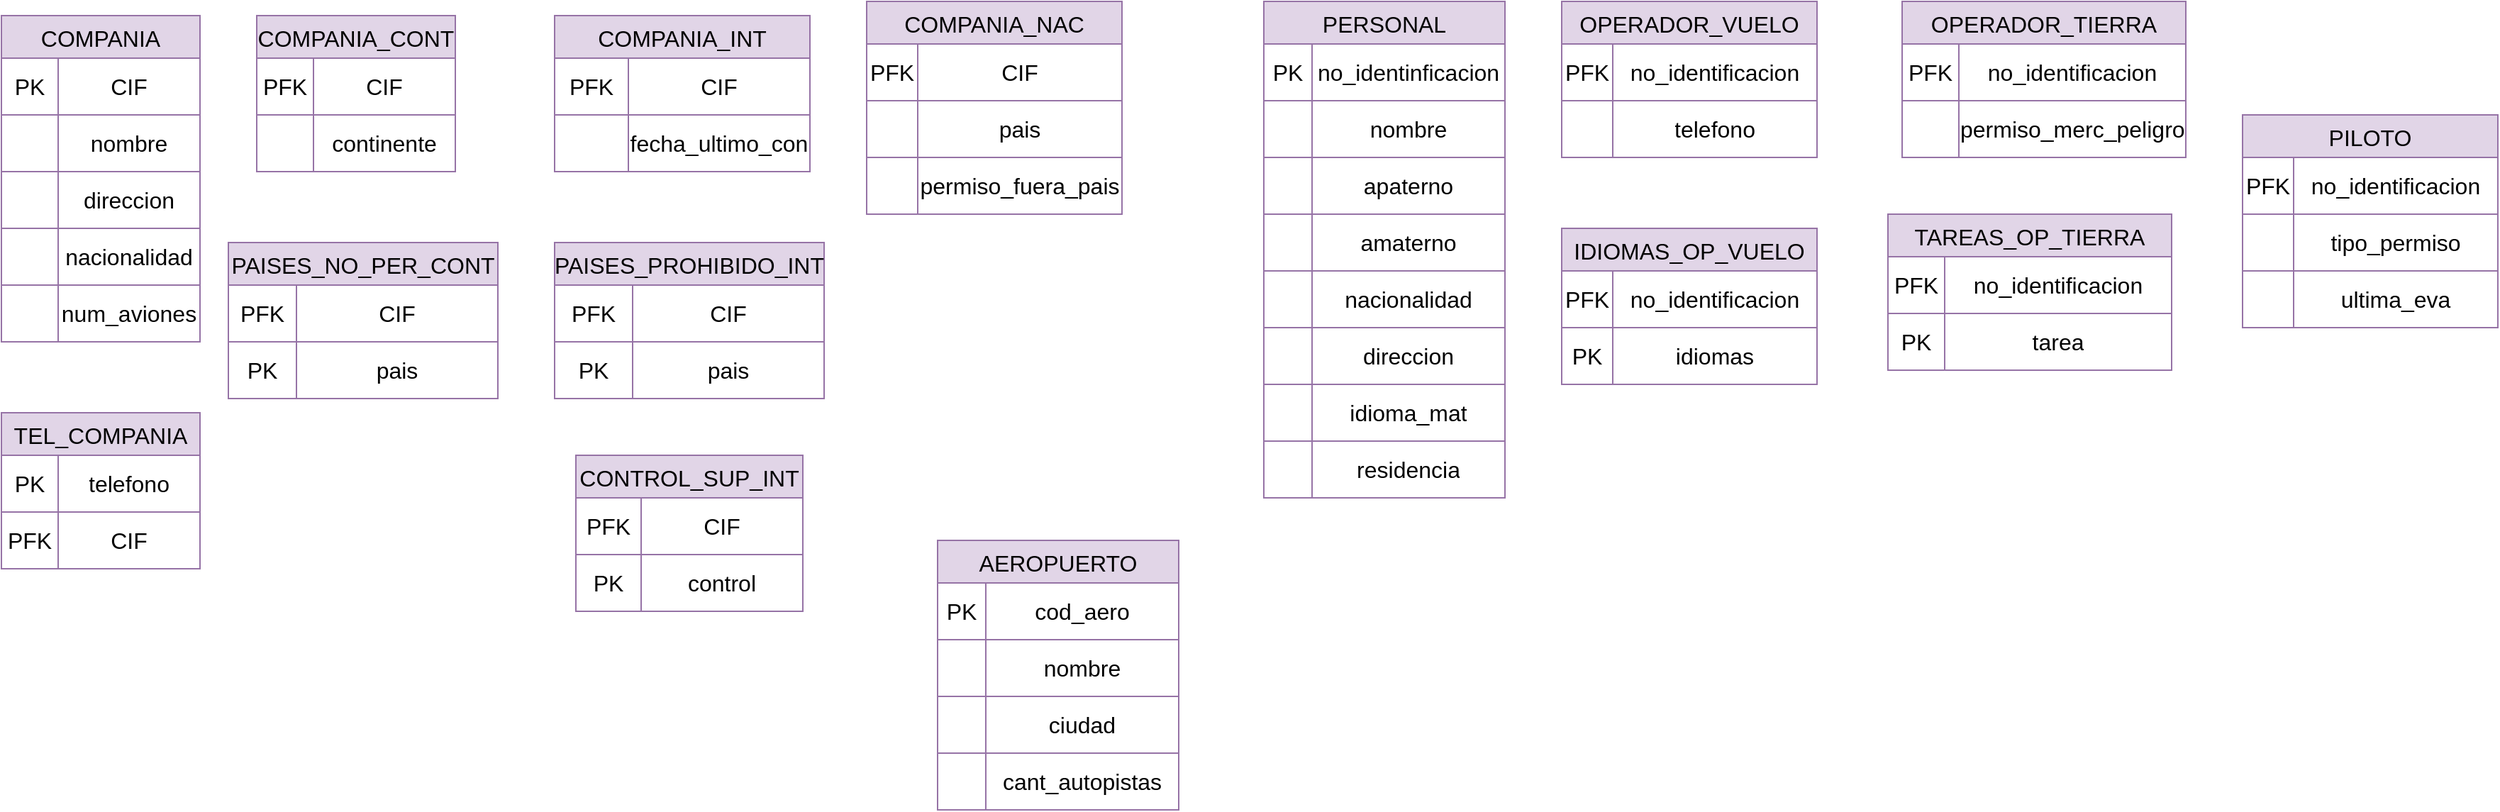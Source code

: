 <mxfile version="21.7.2" type="github">
  <diagram name="Página-1" id="a6ZiV04KGCb7zSJPk-AL">
    <mxGraphModel dx="553" dy="420" grid="1" gridSize="10" guides="1" tooltips="1" connect="1" arrows="1" fold="1" page="1" pageScale="1" pageWidth="1920" pageHeight="1200" math="0" shadow="0">
      <root>
        <mxCell id="0" />
        <mxCell id="1" parent="0" />
        <mxCell id="yMkqW9YGtFYtiNFPIrnJ-1" value="COMPANIA" style="shape=table;startSize=30;container=1;collapsible=0;childLayout=tableLayout;strokeColor=#9673a6;fontSize=16;fillColor=#e1d5e7;" vertex="1" parent="1">
          <mxGeometry x="40" y="140" width="140" height="230" as="geometry" />
        </mxCell>
        <mxCell id="yMkqW9YGtFYtiNFPIrnJ-2" value="" style="shape=tableRow;horizontal=0;startSize=0;swimlaneHead=0;swimlaneBody=0;strokeColor=inherit;top=0;left=0;bottom=0;right=0;collapsible=0;dropTarget=0;fillColor=none;points=[[0,0.5],[1,0.5]];portConstraint=eastwest;fontSize=16;" vertex="1" parent="yMkqW9YGtFYtiNFPIrnJ-1">
          <mxGeometry y="30" width="140" height="40" as="geometry" />
        </mxCell>
        <mxCell id="yMkqW9YGtFYtiNFPIrnJ-4" value="PK" style="shape=partialRectangle;html=1;whiteSpace=wrap;connectable=0;strokeColor=inherit;overflow=hidden;fillColor=none;top=0;left=0;bottom=0;right=0;pointerEvents=1;fontSize=16;" vertex="1" parent="yMkqW9YGtFYtiNFPIrnJ-2">
          <mxGeometry width="40" height="40" as="geometry">
            <mxRectangle width="40" height="40" as="alternateBounds" />
          </mxGeometry>
        </mxCell>
        <mxCell id="yMkqW9YGtFYtiNFPIrnJ-5" value="CIF" style="shape=partialRectangle;html=1;whiteSpace=wrap;connectable=0;strokeColor=inherit;overflow=hidden;fillColor=none;top=0;left=0;bottom=0;right=0;pointerEvents=1;fontSize=16;" vertex="1" parent="yMkqW9YGtFYtiNFPIrnJ-2">
          <mxGeometry x="40" width="100" height="40" as="geometry">
            <mxRectangle width="100" height="40" as="alternateBounds" />
          </mxGeometry>
        </mxCell>
        <mxCell id="yMkqW9YGtFYtiNFPIrnJ-6" value="" style="shape=tableRow;horizontal=0;startSize=0;swimlaneHead=0;swimlaneBody=0;strokeColor=inherit;top=0;left=0;bottom=0;right=0;collapsible=0;dropTarget=0;fillColor=none;points=[[0,0.5],[1,0.5]];portConstraint=eastwest;fontSize=16;" vertex="1" parent="yMkqW9YGtFYtiNFPIrnJ-1">
          <mxGeometry y="70" width="140" height="40" as="geometry" />
        </mxCell>
        <mxCell id="yMkqW9YGtFYtiNFPIrnJ-8" value="" style="shape=partialRectangle;html=1;whiteSpace=wrap;connectable=0;strokeColor=inherit;overflow=hidden;fillColor=none;top=0;left=0;bottom=0;right=0;pointerEvents=1;fontSize=16;" vertex="1" parent="yMkqW9YGtFYtiNFPIrnJ-6">
          <mxGeometry width="40" height="40" as="geometry">
            <mxRectangle width="40" height="40" as="alternateBounds" />
          </mxGeometry>
        </mxCell>
        <mxCell id="yMkqW9YGtFYtiNFPIrnJ-9" value="nombre" style="shape=partialRectangle;html=1;whiteSpace=wrap;connectable=0;strokeColor=inherit;overflow=hidden;fillColor=none;top=0;left=0;bottom=0;right=0;pointerEvents=1;fontSize=16;" vertex="1" parent="yMkqW9YGtFYtiNFPIrnJ-6">
          <mxGeometry x="40" width="100" height="40" as="geometry">
            <mxRectangle width="100" height="40" as="alternateBounds" />
          </mxGeometry>
        </mxCell>
        <mxCell id="yMkqW9YGtFYtiNFPIrnJ-10" value="" style="shape=tableRow;horizontal=0;startSize=0;swimlaneHead=0;swimlaneBody=0;strokeColor=inherit;top=0;left=0;bottom=0;right=0;collapsible=0;dropTarget=0;fillColor=none;points=[[0,0.5],[1,0.5]];portConstraint=eastwest;fontSize=16;" vertex="1" parent="yMkqW9YGtFYtiNFPIrnJ-1">
          <mxGeometry y="110" width="140" height="40" as="geometry" />
        </mxCell>
        <mxCell id="yMkqW9YGtFYtiNFPIrnJ-12" value="" style="shape=partialRectangle;html=1;whiteSpace=wrap;connectable=0;strokeColor=inherit;overflow=hidden;fillColor=none;top=0;left=0;bottom=0;right=0;pointerEvents=1;fontSize=16;" vertex="1" parent="yMkqW9YGtFYtiNFPIrnJ-10">
          <mxGeometry width="40" height="40" as="geometry">
            <mxRectangle width="40" height="40" as="alternateBounds" />
          </mxGeometry>
        </mxCell>
        <mxCell id="yMkqW9YGtFYtiNFPIrnJ-13" value="direccion" style="shape=partialRectangle;html=1;whiteSpace=wrap;connectable=0;strokeColor=inherit;overflow=hidden;fillColor=none;top=0;left=0;bottom=0;right=0;pointerEvents=1;fontSize=16;" vertex="1" parent="yMkqW9YGtFYtiNFPIrnJ-10">
          <mxGeometry x="40" width="100" height="40" as="geometry">
            <mxRectangle width="100" height="40" as="alternateBounds" />
          </mxGeometry>
        </mxCell>
        <mxCell id="yMkqW9YGtFYtiNFPIrnJ-14" style="shape=tableRow;horizontal=0;startSize=0;swimlaneHead=0;swimlaneBody=0;strokeColor=inherit;top=0;left=0;bottom=0;right=0;collapsible=0;dropTarget=0;fillColor=none;points=[[0,0.5],[1,0.5]];portConstraint=eastwest;fontSize=16;" vertex="1" parent="yMkqW9YGtFYtiNFPIrnJ-1">
          <mxGeometry y="150" width="140" height="40" as="geometry" />
        </mxCell>
        <mxCell id="yMkqW9YGtFYtiNFPIrnJ-15" style="shape=partialRectangle;html=1;whiteSpace=wrap;connectable=0;strokeColor=inherit;overflow=hidden;fillColor=none;top=0;left=0;bottom=0;right=0;pointerEvents=1;fontSize=16;" vertex="1" parent="yMkqW9YGtFYtiNFPIrnJ-14">
          <mxGeometry width="40" height="40" as="geometry">
            <mxRectangle width="40" height="40" as="alternateBounds" />
          </mxGeometry>
        </mxCell>
        <mxCell id="yMkqW9YGtFYtiNFPIrnJ-16" value="nacionalidad" style="shape=partialRectangle;html=1;whiteSpace=wrap;connectable=0;strokeColor=inherit;overflow=hidden;fillColor=none;top=0;left=0;bottom=0;right=0;pointerEvents=1;fontSize=16;" vertex="1" parent="yMkqW9YGtFYtiNFPIrnJ-14">
          <mxGeometry x="40" width="100" height="40" as="geometry">
            <mxRectangle width="100" height="40" as="alternateBounds" />
          </mxGeometry>
        </mxCell>
        <mxCell id="yMkqW9YGtFYtiNFPIrnJ-17" style="shape=tableRow;horizontal=0;startSize=0;swimlaneHead=0;swimlaneBody=0;strokeColor=inherit;top=0;left=0;bottom=0;right=0;collapsible=0;dropTarget=0;fillColor=none;points=[[0,0.5],[1,0.5]];portConstraint=eastwest;fontSize=16;" vertex="1" parent="yMkqW9YGtFYtiNFPIrnJ-1">
          <mxGeometry y="190" width="140" height="40" as="geometry" />
        </mxCell>
        <mxCell id="yMkqW9YGtFYtiNFPIrnJ-18" style="shape=partialRectangle;html=1;whiteSpace=wrap;connectable=0;strokeColor=inherit;overflow=hidden;fillColor=none;top=0;left=0;bottom=0;right=0;pointerEvents=1;fontSize=16;" vertex="1" parent="yMkqW9YGtFYtiNFPIrnJ-17">
          <mxGeometry width="40" height="40" as="geometry">
            <mxRectangle width="40" height="40" as="alternateBounds" />
          </mxGeometry>
        </mxCell>
        <mxCell id="yMkqW9YGtFYtiNFPIrnJ-19" value="num_aviones" style="shape=partialRectangle;html=1;whiteSpace=wrap;connectable=0;strokeColor=inherit;overflow=hidden;fillColor=none;top=0;left=0;bottom=0;right=0;pointerEvents=1;fontSize=16;" vertex="1" parent="yMkqW9YGtFYtiNFPIrnJ-17">
          <mxGeometry x="40" width="100" height="40" as="geometry">
            <mxRectangle width="100" height="40" as="alternateBounds" />
          </mxGeometry>
        </mxCell>
        <mxCell id="yMkqW9YGtFYtiNFPIrnJ-23" value="TEL_COMPANIA" style="shape=table;startSize=30;container=1;collapsible=0;childLayout=tableLayout;strokeColor=#9673a6;fontSize=16;fillColor=#e1d5e7;" vertex="1" parent="1">
          <mxGeometry x="40" y="420" width="140" height="110" as="geometry" />
        </mxCell>
        <mxCell id="yMkqW9YGtFYtiNFPIrnJ-24" value="" style="shape=tableRow;horizontal=0;startSize=0;swimlaneHead=0;swimlaneBody=0;strokeColor=inherit;top=0;left=0;bottom=0;right=0;collapsible=0;dropTarget=0;fillColor=none;points=[[0,0.5],[1,0.5]];portConstraint=eastwest;fontSize=16;" vertex="1" parent="yMkqW9YGtFYtiNFPIrnJ-23">
          <mxGeometry y="30" width="140" height="40" as="geometry" />
        </mxCell>
        <mxCell id="yMkqW9YGtFYtiNFPIrnJ-25" value="PK" style="shape=partialRectangle;html=1;whiteSpace=wrap;connectable=0;strokeColor=inherit;overflow=hidden;fillColor=none;top=0;left=0;bottom=0;right=0;pointerEvents=1;fontSize=16;" vertex="1" parent="yMkqW9YGtFYtiNFPIrnJ-24">
          <mxGeometry width="40" height="40" as="geometry">
            <mxRectangle width="40" height="40" as="alternateBounds" />
          </mxGeometry>
        </mxCell>
        <mxCell id="yMkqW9YGtFYtiNFPIrnJ-26" value="telefono" style="shape=partialRectangle;html=1;whiteSpace=wrap;connectable=0;strokeColor=inherit;overflow=hidden;fillColor=none;top=0;left=0;bottom=0;right=0;pointerEvents=1;fontSize=16;" vertex="1" parent="yMkqW9YGtFYtiNFPIrnJ-24">
          <mxGeometry x="40" width="100" height="40" as="geometry">
            <mxRectangle width="100" height="40" as="alternateBounds" />
          </mxGeometry>
        </mxCell>
        <mxCell id="yMkqW9YGtFYtiNFPIrnJ-27" value="" style="shape=tableRow;horizontal=0;startSize=0;swimlaneHead=0;swimlaneBody=0;strokeColor=inherit;top=0;left=0;bottom=0;right=0;collapsible=0;dropTarget=0;fillColor=none;points=[[0,0.5],[1,0.5]];portConstraint=eastwest;fontSize=16;" vertex="1" parent="yMkqW9YGtFYtiNFPIrnJ-23">
          <mxGeometry y="70" width="140" height="40" as="geometry" />
        </mxCell>
        <mxCell id="yMkqW9YGtFYtiNFPIrnJ-28" value="PFK" style="shape=partialRectangle;html=1;whiteSpace=wrap;connectable=0;strokeColor=inherit;overflow=hidden;fillColor=none;top=0;left=0;bottom=0;right=0;pointerEvents=1;fontSize=16;" vertex="1" parent="yMkqW9YGtFYtiNFPIrnJ-27">
          <mxGeometry width="40" height="40" as="geometry">
            <mxRectangle width="40" height="40" as="alternateBounds" />
          </mxGeometry>
        </mxCell>
        <mxCell id="yMkqW9YGtFYtiNFPIrnJ-29" value="CIF" style="shape=partialRectangle;html=1;whiteSpace=wrap;connectable=0;strokeColor=inherit;overflow=hidden;fillColor=none;top=0;left=0;bottom=0;right=0;pointerEvents=1;fontSize=16;" vertex="1" parent="yMkqW9YGtFYtiNFPIrnJ-27">
          <mxGeometry x="40" width="100" height="40" as="geometry">
            <mxRectangle width="100" height="40" as="alternateBounds" />
          </mxGeometry>
        </mxCell>
        <mxCell id="yMkqW9YGtFYtiNFPIrnJ-39" value="COMPANIA_CONT" style="shape=table;startSize=30;container=1;collapsible=0;childLayout=tableLayout;strokeColor=#9673a6;fontSize=16;fillColor=#e1d5e7;" vertex="1" parent="1">
          <mxGeometry x="220" y="140" width="140" height="110" as="geometry" />
        </mxCell>
        <mxCell id="yMkqW9YGtFYtiNFPIrnJ-40" value="" style="shape=tableRow;horizontal=0;startSize=0;swimlaneHead=0;swimlaneBody=0;strokeColor=inherit;top=0;left=0;bottom=0;right=0;collapsible=0;dropTarget=0;fillColor=none;points=[[0,0.5],[1,0.5]];portConstraint=eastwest;fontSize=16;" vertex="1" parent="yMkqW9YGtFYtiNFPIrnJ-39">
          <mxGeometry y="30" width="140" height="40" as="geometry" />
        </mxCell>
        <mxCell id="yMkqW9YGtFYtiNFPIrnJ-41" value="PFK" style="shape=partialRectangle;html=1;whiteSpace=wrap;connectable=0;strokeColor=inherit;overflow=hidden;fillColor=none;top=0;left=0;bottom=0;right=0;pointerEvents=1;fontSize=16;" vertex="1" parent="yMkqW9YGtFYtiNFPIrnJ-40">
          <mxGeometry width="40" height="40" as="geometry">
            <mxRectangle width="40" height="40" as="alternateBounds" />
          </mxGeometry>
        </mxCell>
        <mxCell id="yMkqW9YGtFYtiNFPIrnJ-42" value="CIF" style="shape=partialRectangle;html=1;whiteSpace=wrap;connectable=0;strokeColor=inherit;overflow=hidden;fillColor=none;top=0;left=0;bottom=0;right=0;pointerEvents=1;fontSize=16;" vertex="1" parent="yMkqW9YGtFYtiNFPIrnJ-40">
          <mxGeometry x="40" width="100" height="40" as="geometry">
            <mxRectangle width="100" height="40" as="alternateBounds" />
          </mxGeometry>
        </mxCell>
        <mxCell id="yMkqW9YGtFYtiNFPIrnJ-43" value="" style="shape=tableRow;horizontal=0;startSize=0;swimlaneHead=0;swimlaneBody=0;strokeColor=inherit;top=0;left=0;bottom=0;right=0;collapsible=0;dropTarget=0;fillColor=none;points=[[0,0.5],[1,0.5]];portConstraint=eastwest;fontSize=16;" vertex="1" parent="yMkqW9YGtFYtiNFPIrnJ-39">
          <mxGeometry y="70" width="140" height="40" as="geometry" />
        </mxCell>
        <mxCell id="yMkqW9YGtFYtiNFPIrnJ-44" value="" style="shape=partialRectangle;html=1;whiteSpace=wrap;connectable=0;strokeColor=inherit;overflow=hidden;fillColor=none;top=0;left=0;bottom=0;right=0;pointerEvents=1;fontSize=16;" vertex="1" parent="yMkqW9YGtFYtiNFPIrnJ-43">
          <mxGeometry width="40" height="40" as="geometry">
            <mxRectangle width="40" height="40" as="alternateBounds" />
          </mxGeometry>
        </mxCell>
        <mxCell id="yMkqW9YGtFYtiNFPIrnJ-45" value="continente" style="shape=partialRectangle;html=1;whiteSpace=wrap;connectable=0;strokeColor=inherit;overflow=hidden;fillColor=none;top=0;left=0;bottom=0;right=0;pointerEvents=1;fontSize=16;" vertex="1" parent="yMkqW9YGtFYtiNFPIrnJ-43">
          <mxGeometry x="40" width="100" height="40" as="geometry">
            <mxRectangle width="100" height="40" as="alternateBounds" />
          </mxGeometry>
        </mxCell>
        <mxCell id="yMkqW9YGtFYtiNFPIrnJ-46" value="PAISES_NO_PER_CONT" style="shape=table;startSize=30;container=1;collapsible=0;childLayout=tableLayout;strokeColor=#9673a6;fontSize=16;fillColor=#e1d5e7;" vertex="1" parent="1">
          <mxGeometry x="200" y="300" width="190" height="110" as="geometry" />
        </mxCell>
        <mxCell id="yMkqW9YGtFYtiNFPIrnJ-47" value="" style="shape=tableRow;horizontal=0;startSize=0;swimlaneHead=0;swimlaneBody=0;strokeColor=inherit;top=0;left=0;bottom=0;right=0;collapsible=0;dropTarget=0;fillColor=none;points=[[0,0.5],[1,0.5]];portConstraint=eastwest;fontSize=16;" vertex="1" parent="yMkqW9YGtFYtiNFPIrnJ-46">
          <mxGeometry y="30" width="190" height="40" as="geometry" />
        </mxCell>
        <mxCell id="yMkqW9YGtFYtiNFPIrnJ-48" value="PFK" style="shape=partialRectangle;html=1;whiteSpace=wrap;connectable=0;strokeColor=inherit;overflow=hidden;fillColor=none;top=0;left=0;bottom=0;right=0;pointerEvents=1;fontSize=16;" vertex="1" parent="yMkqW9YGtFYtiNFPIrnJ-47">
          <mxGeometry width="48" height="40" as="geometry">
            <mxRectangle width="48" height="40" as="alternateBounds" />
          </mxGeometry>
        </mxCell>
        <mxCell id="yMkqW9YGtFYtiNFPIrnJ-49" value="CIF" style="shape=partialRectangle;html=1;whiteSpace=wrap;connectable=0;strokeColor=inherit;overflow=hidden;fillColor=none;top=0;left=0;bottom=0;right=0;pointerEvents=1;fontSize=16;" vertex="1" parent="yMkqW9YGtFYtiNFPIrnJ-47">
          <mxGeometry x="48" width="142" height="40" as="geometry">
            <mxRectangle width="142" height="40" as="alternateBounds" />
          </mxGeometry>
        </mxCell>
        <mxCell id="yMkqW9YGtFYtiNFPIrnJ-50" value="" style="shape=tableRow;horizontal=0;startSize=0;swimlaneHead=0;swimlaneBody=0;strokeColor=inherit;top=0;left=0;bottom=0;right=0;collapsible=0;dropTarget=0;fillColor=none;points=[[0,0.5],[1,0.5]];portConstraint=eastwest;fontSize=16;" vertex="1" parent="yMkqW9YGtFYtiNFPIrnJ-46">
          <mxGeometry y="70" width="190" height="40" as="geometry" />
        </mxCell>
        <mxCell id="yMkqW9YGtFYtiNFPIrnJ-51" value="PK" style="shape=partialRectangle;html=1;whiteSpace=wrap;connectable=0;strokeColor=inherit;overflow=hidden;fillColor=none;top=0;left=0;bottom=0;right=0;pointerEvents=1;fontSize=16;" vertex="1" parent="yMkqW9YGtFYtiNFPIrnJ-50">
          <mxGeometry width="48" height="40" as="geometry">
            <mxRectangle width="48" height="40" as="alternateBounds" />
          </mxGeometry>
        </mxCell>
        <mxCell id="yMkqW9YGtFYtiNFPIrnJ-52" value="pais" style="shape=partialRectangle;html=1;whiteSpace=wrap;connectable=0;strokeColor=inherit;overflow=hidden;fillColor=none;top=0;left=0;bottom=0;right=0;pointerEvents=1;fontSize=16;" vertex="1" parent="yMkqW9YGtFYtiNFPIrnJ-50">
          <mxGeometry x="48" width="142" height="40" as="geometry">
            <mxRectangle width="142" height="40" as="alternateBounds" />
          </mxGeometry>
        </mxCell>
        <mxCell id="yMkqW9YGtFYtiNFPIrnJ-53" value="COMPANIA_INT" style="shape=table;startSize=30;container=1;collapsible=0;childLayout=tableLayout;strokeColor=#9673a6;fontSize=16;fillColor=#e1d5e7;" vertex="1" parent="1">
          <mxGeometry x="430" y="140" width="180" height="110" as="geometry" />
        </mxCell>
        <mxCell id="yMkqW9YGtFYtiNFPIrnJ-54" value="" style="shape=tableRow;horizontal=0;startSize=0;swimlaneHead=0;swimlaneBody=0;strokeColor=inherit;top=0;left=0;bottom=0;right=0;collapsible=0;dropTarget=0;fillColor=none;points=[[0,0.5],[1,0.5]];portConstraint=eastwest;fontSize=16;" vertex="1" parent="yMkqW9YGtFYtiNFPIrnJ-53">
          <mxGeometry y="30" width="180" height="40" as="geometry" />
        </mxCell>
        <mxCell id="yMkqW9YGtFYtiNFPIrnJ-55" value="PFK" style="shape=partialRectangle;html=1;whiteSpace=wrap;connectable=0;strokeColor=inherit;overflow=hidden;fillColor=none;top=0;left=0;bottom=0;right=0;pointerEvents=1;fontSize=16;" vertex="1" parent="yMkqW9YGtFYtiNFPIrnJ-54">
          <mxGeometry width="52" height="40" as="geometry">
            <mxRectangle width="52" height="40" as="alternateBounds" />
          </mxGeometry>
        </mxCell>
        <mxCell id="yMkqW9YGtFYtiNFPIrnJ-56" value="CIF" style="shape=partialRectangle;html=1;whiteSpace=wrap;connectable=0;strokeColor=inherit;overflow=hidden;fillColor=none;top=0;left=0;bottom=0;right=0;pointerEvents=1;fontSize=16;" vertex="1" parent="yMkqW9YGtFYtiNFPIrnJ-54">
          <mxGeometry x="52" width="128" height="40" as="geometry">
            <mxRectangle width="128" height="40" as="alternateBounds" />
          </mxGeometry>
        </mxCell>
        <mxCell id="yMkqW9YGtFYtiNFPIrnJ-57" value="" style="shape=tableRow;horizontal=0;startSize=0;swimlaneHead=0;swimlaneBody=0;strokeColor=inherit;top=0;left=0;bottom=0;right=0;collapsible=0;dropTarget=0;fillColor=none;points=[[0,0.5],[1,0.5]];portConstraint=eastwest;fontSize=16;" vertex="1" parent="yMkqW9YGtFYtiNFPIrnJ-53">
          <mxGeometry y="70" width="180" height="40" as="geometry" />
        </mxCell>
        <mxCell id="yMkqW9YGtFYtiNFPIrnJ-58" value="" style="shape=partialRectangle;html=1;whiteSpace=wrap;connectable=0;strokeColor=inherit;overflow=hidden;fillColor=none;top=0;left=0;bottom=0;right=0;pointerEvents=1;fontSize=16;" vertex="1" parent="yMkqW9YGtFYtiNFPIrnJ-57">
          <mxGeometry width="52" height="40" as="geometry">
            <mxRectangle width="52" height="40" as="alternateBounds" />
          </mxGeometry>
        </mxCell>
        <mxCell id="yMkqW9YGtFYtiNFPIrnJ-59" value="fecha_ultimo_con" style="shape=partialRectangle;html=1;whiteSpace=wrap;connectable=0;strokeColor=inherit;overflow=hidden;fillColor=none;top=0;left=0;bottom=0;right=0;pointerEvents=1;fontSize=16;" vertex="1" parent="yMkqW9YGtFYtiNFPIrnJ-57">
          <mxGeometry x="52" width="128" height="40" as="geometry">
            <mxRectangle width="128" height="40" as="alternateBounds" />
          </mxGeometry>
        </mxCell>
        <mxCell id="yMkqW9YGtFYtiNFPIrnJ-60" value="PAISES_PROHIBIDO_INT" style="shape=table;startSize=30;container=1;collapsible=0;childLayout=tableLayout;strokeColor=#9673a6;fontSize=16;fillColor=#e1d5e7;" vertex="1" parent="1">
          <mxGeometry x="430" y="300" width="190" height="110" as="geometry" />
        </mxCell>
        <mxCell id="yMkqW9YGtFYtiNFPIrnJ-61" value="" style="shape=tableRow;horizontal=0;startSize=0;swimlaneHead=0;swimlaneBody=0;strokeColor=inherit;top=0;left=0;bottom=0;right=0;collapsible=0;dropTarget=0;fillColor=none;points=[[0,0.5],[1,0.5]];portConstraint=eastwest;fontSize=16;" vertex="1" parent="yMkqW9YGtFYtiNFPIrnJ-60">
          <mxGeometry y="30" width="190" height="40" as="geometry" />
        </mxCell>
        <mxCell id="yMkqW9YGtFYtiNFPIrnJ-62" value="PFK" style="shape=partialRectangle;html=1;whiteSpace=wrap;connectable=0;strokeColor=inherit;overflow=hidden;fillColor=none;top=0;left=0;bottom=0;right=0;pointerEvents=1;fontSize=16;" vertex="1" parent="yMkqW9YGtFYtiNFPIrnJ-61">
          <mxGeometry width="55" height="40" as="geometry">
            <mxRectangle width="55" height="40" as="alternateBounds" />
          </mxGeometry>
        </mxCell>
        <mxCell id="yMkqW9YGtFYtiNFPIrnJ-63" value="CIF" style="shape=partialRectangle;html=1;whiteSpace=wrap;connectable=0;strokeColor=inherit;overflow=hidden;fillColor=none;top=0;left=0;bottom=0;right=0;pointerEvents=1;fontSize=16;" vertex="1" parent="yMkqW9YGtFYtiNFPIrnJ-61">
          <mxGeometry x="55" width="135" height="40" as="geometry">
            <mxRectangle width="135" height="40" as="alternateBounds" />
          </mxGeometry>
        </mxCell>
        <mxCell id="yMkqW9YGtFYtiNFPIrnJ-64" value="" style="shape=tableRow;horizontal=0;startSize=0;swimlaneHead=0;swimlaneBody=0;strokeColor=inherit;top=0;left=0;bottom=0;right=0;collapsible=0;dropTarget=0;fillColor=none;points=[[0,0.5],[1,0.5]];portConstraint=eastwest;fontSize=16;" vertex="1" parent="yMkqW9YGtFYtiNFPIrnJ-60">
          <mxGeometry y="70" width="190" height="40" as="geometry" />
        </mxCell>
        <mxCell id="yMkqW9YGtFYtiNFPIrnJ-65" value="PK" style="shape=partialRectangle;html=1;whiteSpace=wrap;connectable=0;strokeColor=inherit;overflow=hidden;fillColor=none;top=0;left=0;bottom=0;right=0;pointerEvents=1;fontSize=16;" vertex="1" parent="yMkqW9YGtFYtiNFPIrnJ-64">
          <mxGeometry width="55" height="40" as="geometry">
            <mxRectangle width="55" height="40" as="alternateBounds" />
          </mxGeometry>
        </mxCell>
        <mxCell id="yMkqW9YGtFYtiNFPIrnJ-66" value="pais" style="shape=partialRectangle;html=1;whiteSpace=wrap;connectable=0;strokeColor=inherit;overflow=hidden;fillColor=none;top=0;left=0;bottom=0;right=0;pointerEvents=1;fontSize=16;" vertex="1" parent="yMkqW9YGtFYtiNFPIrnJ-64">
          <mxGeometry x="55" width="135" height="40" as="geometry">
            <mxRectangle width="135" height="40" as="alternateBounds" />
          </mxGeometry>
        </mxCell>
        <mxCell id="yMkqW9YGtFYtiNFPIrnJ-67" value="CONTROL_SUP_INT" style="shape=table;startSize=30;container=1;collapsible=0;childLayout=tableLayout;strokeColor=#9673a6;fontSize=16;fillColor=#e1d5e7;" vertex="1" parent="1">
          <mxGeometry x="445" y="450" width="160" height="110" as="geometry" />
        </mxCell>
        <mxCell id="yMkqW9YGtFYtiNFPIrnJ-68" value="" style="shape=tableRow;horizontal=0;startSize=0;swimlaneHead=0;swimlaneBody=0;strokeColor=inherit;top=0;left=0;bottom=0;right=0;collapsible=0;dropTarget=0;fillColor=none;points=[[0,0.5],[1,0.5]];portConstraint=eastwest;fontSize=16;" vertex="1" parent="yMkqW9YGtFYtiNFPIrnJ-67">
          <mxGeometry y="30" width="160" height="40" as="geometry" />
        </mxCell>
        <mxCell id="yMkqW9YGtFYtiNFPIrnJ-69" value="PFK" style="shape=partialRectangle;html=1;whiteSpace=wrap;connectable=0;strokeColor=inherit;overflow=hidden;fillColor=none;top=0;left=0;bottom=0;right=0;pointerEvents=1;fontSize=16;" vertex="1" parent="yMkqW9YGtFYtiNFPIrnJ-68">
          <mxGeometry width="46" height="40" as="geometry">
            <mxRectangle width="46" height="40" as="alternateBounds" />
          </mxGeometry>
        </mxCell>
        <mxCell id="yMkqW9YGtFYtiNFPIrnJ-70" value="CIF" style="shape=partialRectangle;html=1;whiteSpace=wrap;connectable=0;strokeColor=inherit;overflow=hidden;fillColor=none;top=0;left=0;bottom=0;right=0;pointerEvents=1;fontSize=16;" vertex="1" parent="yMkqW9YGtFYtiNFPIrnJ-68">
          <mxGeometry x="46" width="114" height="40" as="geometry">
            <mxRectangle width="114" height="40" as="alternateBounds" />
          </mxGeometry>
        </mxCell>
        <mxCell id="yMkqW9YGtFYtiNFPIrnJ-71" value="" style="shape=tableRow;horizontal=0;startSize=0;swimlaneHead=0;swimlaneBody=0;strokeColor=inherit;top=0;left=0;bottom=0;right=0;collapsible=0;dropTarget=0;fillColor=none;points=[[0,0.5],[1,0.5]];portConstraint=eastwest;fontSize=16;" vertex="1" parent="yMkqW9YGtFYtiNFPIrnJ-67">
          <mxGeometry y="70" width="160" height="40" as="geometry" />
        </mxCell>
        <mxCell id="yMkqW9YGtFYtiNFPIrnJ-72" value="PK" style="shape=partialRectangle;html=1;whiteSpace=wrap;connectable=0;strokeColor=inherit;overflow=hidden;fillColor=none;top=0;left=0;bottom=0;right=0;pointerEvents=1;fontSize=16;" vertex="1" parent="yMkqW9YGtFYtiNFPIrnJ-71">
          <mxGeometry width="46" height="40" as="geometry">
            <mxRectangle width="46" height="40" as="alternateBounds" />
          </mxGeometry>
        </mxCell>
        <mxCell id="yMkqW9YGtFYtiNFPIrnJ-73" value="control" style="shape=partialRectangle;html=1;whiteSpace=wrap;connectable=0;strokeColor=inherit;overflow=hidden;fillColor=none;top=0;left=0;bottom=0;right=0;pointerEvents=1;fontSize=16;" vertex="1" parent="yMkqW9YGtFYtiNFPIrnJ-71">
          <mxGeometry x="46" width="114" height="40" as="geometry">
            <mxRectangle width="114" height="40" as="alternateBounds" />
          </mxGeometry>
        </mxCell>
        <mxCell id="yMkqW9YGtFYtiNFPIrnJ-74" value="COMPANIA_NAC" style="shape=table;startSize=30;container=1;collapsible=0;childLayout=tableLayout;strokeColor=#9673a6;fontSize=16;fillColor=#e1d5e7;" vertex="1" parent="1">
          <mxGeometry x="650" y="130" width="180" height="150" as="geometry" />
        </mxCell>
        <mxCell id="yMkqW9YGtFYtiNFPIrnJ-75" value="" style="shape=tableRow;horizontal=0;startSize=0;swimlaneHead=0;swimlaneBody=0;strokeColor=inherit;top=0;left=0;bottom=0;right=0;collapsible=0;dropTarget=0;fillColor=none;points=[[0,0.5],[1,0.5]];portConstraint=eastwest;fontSize=16;" vertex="1" parent="yMkqW9YGtFYtiNFPIrnJ-74">
          <mxGeometry y="30" width="180" height="40" as="geometry" />
        </mxCell>
        <mxCell id="yMkqW9YGtFYtiNFPIrnJ-76" value="PFK" style="shape=partialRectangle;html=1;whiteSpace=wrap;connectable=0;strokeColor=inherit;overflow=hidden;fillColor=none;top=0;left=0;bottom=0;right=0;pointerEvents=1;fontSize=16;" vertex="1" parent="yMkqW9YGtFYtiNFPIrnJ-75">
          <mxGeometry width="36" height="40" as="geometry">
            <mxRectangle width="36" height="40" as="alternateBounds" />
          </mxGeometry>
        </mxCell>
        <mxCell id="yMkqW9YGtFYtiNFPIrnJ-77" value="CIF" style="shape=partialRectangle;html=1;whiteSpace=wrap;connectable=0;strokeColor=inherit;overflow=hidden;fillColor=none;top=0;left=0;bottom=0;right=0;pointerEvents=1;fontSize=16;" vertex="1" parent="yMkqW9YGtFYtiNFPIrnJ-75">
          <mxGeometry x="36" width="144" height="40" as="geometry">
            <mxRectangle width="144" height="40" as="alternateBounds" />
          </mxGeometry>
        </mxCell>
        <mxCell id="yMkqW9YGtFYtiNFPIrnJ-78" value="" style="shape=tableRow;horizontal=0;startSize=0;swimlaneHead=0;swimlaneBody=0;strokeColor=inherit;top=0;left=0;bottom=0;right=0;collapsible=0;dropTarget=0;fillColor=none;points=[[0,0.5],[1,0.5]];portConstraint=eastwest;fontSize=16;" vertex="1" parent="yMkqW9YGtFYtiNFPIrnJ-74">
          <mxGeometry y="70" width="180" height="40" as="geometry" />
        </mxCell>
        <mxCell id="yMkqW9YGtFYtiNFPIrnJ-79" value="" style="shape=partialRectangle;html=1;whiteSpace=wrap;connectable=0;strokeColor=inherit;overflow=hidden;fillColor=none;top=0;left=0;bottom=0;right=0;pointerEvents=1;fontSize=16;" vertex="1" parent="yMkqW9YGtFYtiNFPIrnJ-78">
          <mxGeometry width="36" height="40" as="geometry">
            <mxRectangle width="36" height="40" as="alternateBounds" />
          </mxGeometry>
        </mxCell>
        <mxCell id="yMkqW9YGtFYtiNFPIrnJ-80" value="pais" style="shape=partialRectangle;html=1;whiteSpace=wrap;connectable=0;strokeColor=inherit;overflow=hidden;fillColor=none;top=0;left=0;bottom=0;right=0;pointerEvents=1;fontSize=16;" vertex="1" parent="yMkqW9YGtFYtiNFPIrnJ-78">
          <mxGeometry x="36" width="144" height="40" as="geometry">
            <mxRectangle width="144" height="40" as="alternateBounds" />
          </mxGeometry>
        </mxCell>
        <mxCell id="yMkqW9YGtFYtiNFPIrnJ-81" style="shape=tableRow;horizontal=0;startSize=0;swimlaneHead=0;swimlaneBody=0;strokeColor=inherit;top=0;left=0;bottom=0;right=0;collapsible=0;dropTarget=0;fillColor=none;points=[[0,0.5],[1,0.5]];portConstraint=eastwest;fontSize=16;" vertex="1" parent="yMkqW9YGtFYtiNFPIrnJ-74">
          <mxGeometry y="110" width="180" height="40" as="geometry" />
        </mxCell>
        <mxCell id="yMkqW9YGtFYtiNFPIrnJ-82" style="shape=partialRectangle;html=1;whiteSpace=wrap;connectable=0;strokeColor=inherit;overflow=hidden;fillColor=none;top=0;left=0;bottom=0;right=0;pointerEvents=1;fontSize=16;" vertex="1" parent="yMkqW9YGtFYtiNFPIrnJ-81">
          <mxGeometry width="36" height="40" as="geometry">
            <mxRectangle width="36" height="40" as="alternateBounds" />
          </mxGeometry>
        </mxCell>
        <mxCell id="yMkqW9YGtFYtiNFPIrnJ-83" value="permiso_fuera_pais" style="shape=partialRectangle;html=1;whiteSpace=wrap;connectable=0;strokeColor=inherit;overflow=hidden;fillColor=none;top=0;left=0;bottom=0;right=0;pointerEvents=1;fontSize=16;" vertex="1" parent="yMkqW9YGtFYtiNFPIrnJ-81">
          <mxGeometry x="36" width="144" height="40" as="geometry">
            <mxRectangle width="144" height="40" as="alternateBounds" />
          </mxGeometry>
        </mxCell>
        <mxCell id="yMkqW9YGtFYtiNFPIrnJ-84" value="PERSONAL" style="shape=table;startSize=30;container=1;collapsible=0;childLayout=tableLayout;strokeColor=#9673a6;fontSize=16;fillColor=#e1d5e7;" vertex="1" parent="1">
          <mxGeometry x="930" y="130" width="170" height="350" as="geometry" />
        </mxCell>
        <mxCell id="yMkqW9YGtFYtiNFPIrnJ-85" value="" style="shape=tableRow;horizontal=0;startSize=0;swimlaneHead=0;swimlaneBody=0;strokeColor=inherit;top=0;left=0;bottom=0;right=0;collapsible=0;dropTarget=0;fillColor=none;points=[[0,0.5],[1,0.5]];portConstraint=eastwest;fontSize=16;" vertex="1" parent="yMkqW9YGtFYtiNFPIrnJ-84">
          <mxGeometry y="30" width="170" height="40" as="geometry" />
        </mxCell>
        <mxCell id="yMkqW9YGtFYtiNFPIrnJ-86" value="PK" style="shape=partialRectangle;html=1;whiteSpace=wrap;connectable=0;strokeColor=inherit;overflow=hidden;fillColor=none;top=0;left=0;bottom=0;right=0;pointerEvents=1;fontSize=16;" vertex="1" parent="yMkqW9YGtFYtiNFPIrnJ-85">
          <mxGeometry width="34" height="40" as="geometry">
            <mxRectangle width="34" height="40" as="alternateBounds" />
          </mxGeometry>
        </mxCell>
        <mxCell id="yMkqW9YGtFYtiNFPIrnJ-87" value="no_identinficacion" style="shape=partialRectangle;html=1;whiteSpace=wrap;connectable=0;strokeColor=inherit;overflow=hidden;fillColor=none;top=0;left=0;bottom=0;right=0;pointerEvents=1;fontSize=16;" vertex="1" parent="yMkqW9YGtFYtiNFPIrnJ-85">
          <mxGeometry x="34" width="136" height="40" as="geometry">
            <mxRectangle width="136" height="40" as="alternateBounds" />
          </mxGeometry>
        </mxCell>
        <mxCell id="yMkqW9YGtFYtiNFPIrnJ-88" value="" style="shape=tableRow;horizontal=0;startSize=0;swimlaneHead=0;swimlaneBody=0;strokeColor=inherit;top=0;left=0;bottom=0;right=0;collapsible=0;dropTarget=0;fillColor=none;points=[[0,0.5],[1,0.5]];portConstraint=eastwest;fontSize=16;" vertex="1" parent="yMkqW9YGtFYtiNFPIrnJ-84">
          <mxGeometry y="70" width="170" height="40" as="geometry" />
        </mxCell>
        <mxCell id="yMkqW9YGtFYtiNFPIrnJ-89" value="" style="shape=partialRectangle;html=1;whiteSpace=wrap;connectable=0;strokeColor=inherit;overflow=hidden;fillColor=none;top=0;left=0;bottom=0;right=0;pointerEvents=1;fontSize=16;" vertex="1" parent="yMkqW9YGtFYtiNFPIrnJ-88">
          <mxGeometry width="34" height="40" as="geometry">
            <mxRectangle width="34" height="40" as="alternateBounds" />
          </mxGeometry>
        </mxCell>
        <mxCell id="yMkqW9YGtFYtiNFPIrnJ-90" value="nombre" style="shape=partialRectangle;html=1;whiteSpace=wrap;connectable=0;strokeColor=inherit;overflow=hidden;fillColor=none;top=0;left=0;bottom=0;right=0;pointerEvents=1;fontSize=16;" vertex="1" parent="yMkqW9YGtFYtiNFPIrnJ-88">
          <mxGeometry x="34" width="136" height="40" as="geometry">
            <mxRectangle width="136" height="40" as="alternateBounds" />
          </mxGeometry>
        </mxCell>
        <mxCell id="yMkqW9YGtFYtiNFPIrnJ-91" value="" style="shape=tableRow;horizontal=0;startSize=0;swimlaneHead=0;swimlaneBody=0;strokeColor=inherit;top=0;left=0;bottom=0;right=0;collapsible=0;dropTarget=0;fillColor=none;points=[[0,0.5],[1,0.5]];portConstraint=eastwest;fontSize=16;" vertex="1" parent="yMkqW9YGtFYtiNFPIrnJ-84">
          <mxGeometry y="110" width="170" height="40" as="geometry" />
        </mxCell>
        <mxCell id="yMkqW9YGtFYtiNFPIrnJ-92" value="" style="shape=partialRectangle;html=1;whiteSpace=wrap;connectable=0;strokeColor=inherit;overflow=hidden;fillColor=none;top=0;left=0;bottom=0;right=0;pointerEvents=1;fontSize=16;" vertex="1" parent="yMkqW9YGtFYtiNFPIrnJ-91">
          <mxGeometry width="34" height="40" as="geometry">
            <mxRectangle width="34" height="40" as="alternateBounds" />
          </mxGeometry>
        </mxCell>
        <mxCell id="yMkqW9YGtFYtiNFPIrnJ-93" value="apaterno" style="shape=partialRectangle;html=1;whiteSpace=wrap;connectable=0;strokeColor=inherit;overflow=hidden;fillColor=none;top=0;left=0;bottom=0;right=0;pointerEvents=1;fontSize=16;" vertex="1" parent="yMkqW9YGtFYtiNFPIrnJ-91">
          <mxGeometry x="34" width="136" height="40" as="geometry">
            <mxRectangle width="136" height="40" as="alternateBounds" />
          </mxGeometry>
        </mxCell>
        <mxCell id="yMkqW9YGtFYtiNFPIrnJ-94" style="shape=tableRow;horizontal=0;startSize=0;swimlaneHead=0;swimlaneBody=0;strokeColor=inherit;top=0;left=0;bottom=0;right=0;collapsible=0;dropTarget=0;fillColor=none;points=[[0,0.5],[1,0.5]];portConstraint=eastwest;fontSize=16;" vertex="1" parent="yMkqW9YGtFYtiNFPIrnJ-84">
          <mxGeometry y="150" width="170" height="40" as="geometry" />
        </mxCell>
        <mxCell id="yMkqW9YGtFYtiNFPIrnJ-95" style="shape=partialRectangle;html=1;whiteSpace=wrap;connectable=0;strokeColor=inherit;overflow=hidden;fillColor=none;top=0;left=0;bottom=0;right=0;pointerEvents=1;fontSize=16;" vertex="1" parent="yMkqW9YGtFYtiNFPIrnJ-94">
          <mxGeometry width="34" height="40" as="geometry">
            <mxRectangle width="34" height="40" as="alternateBounds" />
          </mxGeometry>
        </mxCell>
        <mxCell id="yMkqW9YGtFYtiNFPIrnJ-96" value="amaterno" style="shape=partialRectangle;html=1;whiteSpace=wrap;connectable=0;strokeColor=inherit;overflow=hidden;fillColor=none;top=0;left=0;bottom=0;right=0;pointerEvents=1;fontSize=16;" vertex="1" parent="yMkqW9YGtFYtiNFPIrnJ-94">
          <mxGeometry x="34" width="136" height="40" as="geometry">
            <mxRectangle width="136" height="40" as="alternateBounds" />
          </mxGeometry>
        </mxCell>
        <mxCell id="yMkqW9YGtFYtiNFPIrnJ-97" style="shape=tableRow;horizontal=0;startSize=0;swimlaneHead=0;swimlaneBody=0;strokeColor=inherit;top=0;left=0;bottom=0;right=0;collapsible=0;dropTarget=0;fillColor=none;points=[[0,0.5],[1,0.5]];portConstraint=eastwest;fontSize=16;" vertex="1" parent="yMkqW9YGtFYtiNFPIrnJ-84">
          <mxGeometry y="190" width="170" height="40" as="geometry" />
        </mxCell>
        <mxCell id="yMkqW9YGtFYtiNFPIrnJ-98" style="shape=partialRectangle;html=1;whiteSpace=wrap;connectable=0;strokeColor=inherit;overflow=hidden;fillColor=none;top=0;left=0;bottom=0;right=0;pointerEvents=1;fontSize=16;" vertex="1" parent="yMkqW9YGtFYtiNFPIrnJ-97">
          <mxGeometry width="34" height="40" as="geometry">
            <mxRectangle width="34" height="40" as="alternateBounds" />
          </mxGeometry>
        </mxCell>
        <mxCell id="yMkqW9YGtFYtiNFPIrnJ-99" value="nacionalidad" style="shape=partialRectangle;html=1;whiteSpace=wrap;connectable=0;strokeColor=inherit;overflow=hidden;fillColor=none;top=0;left=0;bottom=0;right=0;pointerEvents=1;fontSize=16;" vertex="1" parent="yMkqW9YGtFYtiNFPIrnJ-97">
          <mxGeometry x="34" width="136" height="40" as="geometry">
            <mxRectangle width="136" height="40" as="alternateBounds" />
          </mxGeometry>
        </mxCell>
        <mxCell id="yMkqW9YGtFYtiNFPIrnJ-100" style="shape=tableRow;horizontal=0;startSize=0;swimlaneHead=0;swimlaneBody=0;strokeColor=inherit;top=0;left=0;bottom=0;right=0;collapsible=0;dropTarget=0;fillColor=none;points=[[0,0.5],[1,0.5]];portConstraint=eastwest;fontSize=16;" vertex="1" parent="yMkqW9YGtFYtiNFPIrnJ-84">
          <mxGeometry y="230" width="170" height="40" as="geometry" />
        </mxCell>
        <mxCell id="yMkqW9YGtFYtiNFPIrnJ-101" style="shape=partialRectangle;html=1;whiteSpace=wrap;connectable=0;strokeColor=inherit;overflow=hidden;fillColor=none;top=0;left=0;bottom=0;right=0;pointerEvents=1;fontSize=16;" vertex="1" parent="yMkqW9YGtFYtiNFPIrnJ-100">
          <mxGeometry width="34" height="40" as="geometry">
            <mxRectangle width="34" height="40" as="alternateBounds" />
          </mxGeometry>
        </mxCell>
        <mxCell id="yMkqW9YGtFYtiNFPIrnJ-102" value="direccion" style="shape=partialRectangle;html=1;whiteSpace=wrap;connectable=0;strokeColor=inherit;overflow=hidden;fillColor=none;top=0;left=0;bottom=0;right=0;pointerEvents=1;fontSize=16;" vertex="1" parent="yMkqW9YGtFYtiNFPIrnJ-100">
          <mxGeometry x="34" width="136" height="40" as="geometry">
            <mxRectangle width="136" height="40" as="alternateBounds" />
          </mxGeometry>
        </mxCell>
        <mxCell id="yMkqW9YGtFYtiNFPIrnJ-103" style="shape=tableRow;horizontal=0;startSize=0;swimlaneHead=0;swimlaneBody=0;strokeColor=inherit;top=0;left=0;bottom=0;right=0;collapsible=0;dropTarget=0;fillColor=none;points=[[0,0.5],[1,0.5]];portConstraint=eastwest;fontSize=16;" vertex="1" parent="yMkqW9YGtFYtiNFPIrnJ-84">
          <mxGeometry y="270" width="170" height="40" as="geometry" />
        </mxCell>
        <mxCell id="yMkqW9YGtFYtiNFPIrnJ-104" style="shape=partialRectangle;html=1;whiteSpace=wrap;connectable=0;strokeColor=inherit;overflow=hidden;fillColor=none;top=0;left=0;bottom=0;right=0;pointerEvents=1;fontSize=16;" vertex="1" parent="yMkqW9YGtFYtiNFPIrnJ-103">
          <mxGeometry width="34" height="40" as="geometry">
            <mxRectangle width="34" height="40" as="alternateBounds" />
          </mxGeometry>
        </mxCell>
        <mxCell id="yMkqW9YGtFYtiNFPIrnJ-105" value="idioma_mat" style="shape=partialRectangle;html=1;whiteSpace=wrap;connectable=0;strokeColor=inherit;overflow=hidden;fillColor=none;top=0;left=0;bottom=0;right=0;pointerEvents=1;fontSize=16;" vertex="1" parent="yMkqW9YGtFYtiNFPIrnJ-103">
          <mxGeometry x="34" width="136" height="40" as="geometry">
            <mxRectangle width="136" height="40" as="alternateBounds" />
          </mxGeometry>
        </mxCell>
        <mxCell id="yMkqW9YGtFYtiNFPIrnJ-106" style="shape=tableRow;horizontal=0;startSize=0;swimlaneHead=0;swimlaneBody=0;strokeColor=inherit;top=0;left=0;bottom=0;right=0;collapsible=0;dropTarget=0;fillColor=none;points=[[0,0.5],[1,0.5]];portConstraint=eastwest;fontSize=16;" vertex="1" parent="yMkqW9YGtFYtiNFPIrnJ-84">
          <mxGeometry y="310" width="170" height="40" as="geometry" />
        </mxCell>
        <mxCell id="yMkqW9YGtFYtiNFPIrnJ-107" style="shape=partialRectangle;html=1;whiteSpace=wrap;connectable=0;strokeColor=inherit;overflow=hidden;fillColor=none;top=0;left=0;bottom=0;right=0;pointerEvents=1;fontSize=16;" vertex="1" parent="yMkqW9YGtFYtiNFPIrnJ-106">
          <mxGeometry width="34" height="40" as="geometry">
            <mxRectangle width="34" height="40" as="alternateBounds" />
          </mxGeometry>
        </mxCell>
        <mxCell id="yMkqW9YGtFYtiNFPIrnJ-108" value="residencia" style="shape=partialRectangle;html=1;whiteSpace=wrap;connectable=0;strokeColor=inherit;overflow=hidden;fillColor=none;top=0;left=0;bottom=0;right=0;pointerEvents=1;fontSize=16;" vertex="1" parent="yMkqW9YGtFYtiNFPIrnJ-106">
          <mxGeometry x="34" width="136" height="40" as="geometry">
            <mxRectangle width="136" height="40" as="alternateBounds" />
          </mxGeometry>
        </mxCell>
        <mxCell id="yMkqW9YGtFYtiNFPIrnJ-109" value="OPERADOR_VUELO" style="shape=table;startSize=30;container=1;collapsible=0;childLayout=tableLayout;strokeColor=#9673a6;fontSize=16;fillColor=#e1d5e7;" vertex="1" parent="1">
          <mxGeometry x="1140" y="130" width="180" height="110" as="geometry" />
        </mxCell>
        <mxCell id="yMkqW9YGtFYtiNFPIrnJ-110" value="" style="shape=tableRow;horizontal=0;startSize=0;swimlaneHead=0;swimlaneBody=0;strokeColor=inherit;top=0;left=0;bottom=0;right=0;collapsible=0;dropTarget=0;fillColor=none;points=[[0,0.5],[1,0.5]];portConstraint=eastwest;fontSize=16;" vertex="1" parent="yMkqW9YGtFYtiNFPIrnJ-109">
          <mxGeometry y="30" width="180" height="40" as="geometry" />
        </mxCell>
        <mxCell id="yMkqW9YGtFYtiNFPIrnJ-111" value="PFK" style="shape=partialRectangle;html=1;whiteSpace=wrap;connectable=0;strokeColor=inherit;overflow=hidden;fillColor=none;top=0;left=0;bottom=0;right=0;pointerEvents=1;fontSize=16;" vertex="1" parent="yMkqW9YGtFYtiNFPIrnJ-110">
          <mxGeometry width="36" height="40" as="geometry">
            <mxRectangle width="36" height="40" as="alternateBounds" />
          </mxGeometry>
        </mxCell>
        <mxCell id="yMkqW9YGtFYtiNFPIrnJ-112" value="no_identificacion" style="shape=partialRectangle;html=1;whiteSpace=wrap;connectable=0;strokeColor=inherit;overflow=hidden;fillColor=none;top=0;left=0;bottom=0;right=0;pointerEvents=1;fontSize=16;" vertex="1" parent="yMkqW9YGtFYtiNFPIrnJ-110">
          <mxGeometry x="36" width="144" height="40" as="geometry">
            <mxRectangle width="144" height="40" as="alternateBounds" />
          </mxGeometry>
        </mxCell>
        <mxCell id="yMkqW9YGtFYtiNFPIrnJ-113" value="" style="shape=tableRow;horizontal=0;startSize=0;swimlaneHead=0;swimlaneBody=0;strokeColor=inherit;top=0;left=0;bottom=0;right=0;collapsible=0;dropTarget=0;fillColor=none;points=[[0,0.5],[1,0.5]];portConstraint=eastwest;fontSize=16;" vertex="1" parent="yMkqW9YGtFYtiNFPIrnJ-109">
          <mxGeometry y="70" width="180" height="40" as="geometry" />
        </mxCell>
        <mxCell id="yMkqW9YGtFYtiNFPIrnJ-114" value="" style="shape=partialRectangle;html=1;whiteSpace=wrap;connectable=0;strokeColor=inherit;overflow=hidden;fillColor=none;top=0;left=0;bottom=0;right=0;pointerEvents=1;fontSize=16;" vertex="1" parent="yMkqW9YGtFYtiNFPIrnJ-113">
          <mxGeometry width="36" height="40" as="geometry">
            <mxRectangle width="36" height="40" as="alternateBounds" />
          </mxGeometry>
        </mxCell>
        <mxCell id="yMkqW9YGtFYtiNFPIrnJ-115" value="telefono" style="shape=partialRectangle;html=1;whiteSpace=wrap;connectable=0;strokeColor=inherit;overflow=hidden;fillColor=none;top=0;left=0;bottom=0;right=0;pointerEvents=1;fontSize=16;" vertex="1" parent="yMkqW9YGtFYtiNFPIrnJ-113">
          <mxGeometry x="36" width="144" height="40" as="geometry">
            <mxRectangle width="144" height="40" as="alternateBounds" />
          </mxGeometry>
        </mxCell>
        <mxCell id="yMkqW9YGtFYtiNFPIrnJ-119" value="IDIOMAS_OP_VUELO" style="shape=table;startSize=30;container=1;collapsible=0;childLayout=tableLayout;strokeColor=#9673a6;fontSize=16;fillColor=#e1d5e7;" vertex="1" parent="1">
          <mxGeometry x="1140" y="290" width="180" height="110" as="geometry" />
        </mxCell>
        <mxCell id="yMkqW9YGtFYtiNFPIrnJ-120" value="" style="shape=tableRow;horizontal=0;startSize=0;swimlaneHead=0;swimlaneBody=0;strokeColor=inherit;top=0;left=0;bottom=0;right=0;collapsible=0;dropTarget=0;fillColor=none;points=[[0,0.5],[1,0.5]];portConstraint=eastwest;fontSize=16;" vertex="1" parent="yMkqW9YGtFYtiNFPIrnJ-119">
          <mxGeometry y="30" width="180" height="40" as="geometry" />
        </mxCell>
        <mxCell id="yMkqW9YGtFYtiNFPIrnJ-121" value="PFK" style="shape=partialRectangle;html=1;whiteSpace=wrap;connectable=0;strokeColor=inherit;overflow=hidden;fillColor=none;top=0;left=0;bottom=0;right=0;pointerEvents=1;fontSize=16;" vertex="1" parent="yMkqW9YGtFYtiNFPIrnJ-120">
          <mxGeometry width="36" height="40" as="geometry">
            <mxRectangle width="36" height="40" as="alternateBounds" />
          </mxGeometry>
        </mxCell>
        <mxCell id="yMkqW9YGtFYtiNFPIrnJ-122" value="no_identificacion" style="shape=partialRectangle;html=1;whiteSpace=wrap;connectable=0;strokeColor=inherit;overflow=hidden;fillColor=none;top=0;left=0;bottom=0;right=0;pointerEvents=1;fontSize=16;" vertex="1" parent="yMkqW9YGtFYtiNFPIrnJ-120">
          <mxGeometry x="36" width="144" height="40" as="geometry">
            <mxRectangle width="144" height="40" as="alternateBounds" />
          </mxGeometry>
        </mxCell>
        <mxCell id="yMkqW9YGtFYtiNFPIrnJ-123" value="" style="shape=tableRow;horizontal=0;startSize=0;swimlaneHead=0;swimlaneBody=0;strokeColor=inherit;top=0;left=0;bottom=0;right=0;collapsible=0;dropTarget=0;fillColor=none;points=[[0,0.5],[1,0.5]];portConstraint=eastwest;fontSize=16;" vertex="1" parent="yMkqW9YGtFYtiNFPIrnJ-119">
          <mxGeometry y="70" width="180" height="40" as="geometry" />
        </mxCell>
        <mxCell id="yMkqW9YGtFYtiNFPIrnJ-124" value="PK" style="shape=partialRectangle;html=1;whiteSpace=wrap;connectable=0;strokeColor=inherit;overflow=hidden;fillColor=none;top=0;left=0;bottom=0;right=0;pointerEvents=1;fontSize=16;" vertex="1" parent="yMkqW9YGtFYtiNFPIrnJ-123">
          <mxGeometry width="36" height="40" as="geometry">
            <mxRectangle width="36" height="40" as="alternateBounds" />
          </mxGeometry>
        </mxCell>
        <mxCell id="yMkqW9YGtFYtiNFPIrnJ-125" value="idiomas" style="shape=partialRectangle;html=1;whiteSpace=wrap;connectable=0;strokeColor=inherit;overflow=hidden;fillColor=none;top=0;left=0;bottom=0;right=0;pointerEvents=1;fontSize=16;" vertex="1" parent="yMkqW9YGtFYtiNFPIrnJ-123">
          <mxGeometry x="36" width="144" height="40" as="geometry">
            <mxRectangle width="144" height="40" as="alternateBounds" />
          </mxGeometry>
        </mxCell>
        <mxCell id="yMkqW9YGtFYtiNFPIrnJ-126" value="OPERADOR_TIERRA" style="shape=table;startSize=30;container=1;collapsible=0;childLayout=tableLayout;strokeColor=#9673a6;fontSize=16;fillColor=#e1d5e7;" vertex="1" parent="1">
          <mxGeometry x="1380" y="130" width="200" height="110" as="geometry" />
        </mxCell>
        <mxCell id="yMkqW9YGtFYtiNFPIrnJ-127" value="" style="shape=tableRow;horizontal=0;startSize=0;swimlaneHead=0;swimlaneBody=0;strokeColor=inherit;top=0;left=0;bottom=0;right=0;collapsible=0;dropTarget=0;fillColor=none;points=[[0,0.5],[1,0.5]];portConstraint=eastwest;fontSize=16;" vertex="1" parent="yMkqW9YGtFYtiNFPIrnJ-126">
          <mxGeometry y="30" width="200" height="40" as="geometry" />
        </mxCell>
        <mxCell id="yMkqW9YGtFYtiNFPIrnJ-128" value="PFK" style="shape=partialRectangle;html=1;whiteSpace=wrap;connectable=0;strokeColor=inherit;overflow=hidden;fillColor=none;top=0;left=0;bottom=0;right=0;pointerEvents=1;fontSize=16;" vertex="1" parent="yMkqW9YGtFYtiNFPIrnJ-127">
          <mxGeometry width="40" height="40" as="geometry">
            <mxRectangle width="40" height="40" as="alternateBounds" />
          </mxGeometry>
        </mxCell>
        <mxCell id="yMkqW9YGtFYtiNFPIrnJ-129" value="no_identificacion" style="shape=partialRectangle;html=1;whiteSpace=wrap;connectable=0;strokeColor=inherit;overflow=hidden;fillColor=none;top=0;left=0;bottom=0;right=0;pointerEvents=1;fontSize=16;" vertex="1" parent="yMkqW9YGtFYtiNFPIrnJ-127">
          <mxGeometry x="40" width="160" height="40" as="geometry">
            <mxRectangle width="160" height="40" as="alternateBounds" />
          </mxGeometry>
        </mxCell>
        <mxCell id="yMkqW9YGtFYtiNFPIrnJ-130" value="" style="shape=tableRow;horizontal=0;startSize=0;swimlaneHead=0;swimlaneBody=0;strokeColor=inherit;top=0;left=0;bottom=0;right=0;collapsible=0;dropTarget=0;fillColor=none;points=[[0,0.5],[1,0.5]];portConstraint=eastwest;fontSize=16;" vertex="1" parent="yMkqW9YGtFYtiNFPIrnJ-126">
          <mxGeometry y="70" width="200" height="40" as="geometry" />
        </mxCell>
        <mxCell id="yMkqW9YGtFYtiNFPIrnJ-131" value="" style="shape=partialRectangle;html=1;whiteSpace=wrap;connectable=0;strokeColor=inherit;overflow=hidden;fillColor=none;top=0;left=0;bottom=0;right=0;pointerEvents=1;fontSize=16;" vertex="1" parent="yMkqW9YGtFYtiNFPIrnJ-130">
          <mxGeometry width="40" height="40" as="geometry">
            <mxRectangle width="40" height="40" as="alternateBounds" />
          </mxGeometry>
        </mxCell>
        <mxCell id="yMkqW9YGtFYtiNFPIrnJ-132" value="permiso_merc_peligro" style="shape=partialRectangle;html=1;whiteSpace=wrap;connectable=0;strokeColor=inherit;overflow=hidden;fillColor=none;top=0;left=0;bottom=0;right=0;pointerEvents=1;fontSize=16;" vertex="1" parent="yMkqW9YGtFYtiNFPIrnJ-130">
          <mxGeometry x="40" width="160" height="40" as="geometry">
            <mxRectangle width="160" height="40" as="alternateBounds" />
          </mxGeometry>
        </mxCell>
        <mxCell id="yMkqW9YGtFYtiNFPIrnJ-133" value="TAREAS_OP_TIERRA" style="shape=table;startSize=30;container=1;collapsible=0;childLayout=tableLayout;strokeColor=#9673a6;fontSize=16;fillColor=#e1d5e7;" vertex="1" parent="1">
          <mxGeometry x="1370" y="280" width="200" height="110" as="geometry" />
        </mxCell>
        <mxCell id="yMkqW9YGtFYtiNFPIrnJ-134" value="" style="shape=tableRow;horizontal=0;startSize=0;swimlaneHead=0;swimlaneBody=0;strokeColor=inherit;top=0;left=0;bottom=0;right=0;collapsible=0;dropTarget=0;fillColor=none;points=[[0,0.5],[1,0.5]];portConstraint=eastwest;fontSize=16;" vertex="1" parent="yMkqW9YGtFYtiNFPIrnJ-133">
          <mxGeometry y="30" width="200" height="40" as="geometry" />
        </mxCell>
        <mxCell id="yMkqW9YGtFYtiNFPIrnJ-135" value="PFK" style="shape=partialRectangle;html=1;whiteSpace=wrap;connectable=0;strokeColor=inherit;overflow=hidden;fillColor=none;top=0;left=0;bottom=0;right=0;pointerEvents=1;fontSize=16;" vertex="1" parent="yMkqW9YGtFYtiNFPIrnJ-134">
          <mxGeometry width="40" height="40" as="geometry">
            <mxRectangle width="40" height="40" as="alternateBounds" />
          </mxGeometry>
        </mxCell>
        <mxCell id="yMkqW9YGtFYtiNFPIrnJ-136" value="no_identificacion" style="shape=partialRectangle;html=1;whiteSpace=wrap;connectable=0;strokeColor=inherit;overflow=hidden;fillColor=none;top=0;left=0;bottom=0;right=0;pointerEvents=1;fontSize=16;" vertex="1" parent="yMkqW9YGtFYtiNFPIrnJ-134">
          <mxGeometry x="40" width="160" height="40" as="geometry">
            <mxRectangle width="160" height="40" as="alternateBounds" />
          </mxGeometry>
        </mxCell>
        <mxCell id="yMkqW9YGtFYtiNFPIrnJ-137" value="" style="shape=tableRow;horizontal=0;startSize=0;swimlaneHead=0;swimlaneBody=0;strokeColor=inherit;top=0;left=0;bottom=0;right=0;collapsible=0;dropTarget=0;fillColor=none;points=[[0,0.5],[1,0.5]];portConstraint=eastwest;fontSize=16;" vertex="1" parent="yMkqW9YGtFYtiNFPIrnJ-133">
          <mxGeometry y="70" width="200" height="40" as="geometry" />
        </mxCell>
        <mxCell id="yMkqW9YGtFYtiNFPIrnJ-138" value="PK" style="shape=partialRectangle;html=1;whiteSpace=wrap;connectable=0;strokeColor=inherit;overflow=hidden;fillColor=none;top=0;left=0;bottom=0;right=0;pointerEvents=1;fontSize=16;" vertex="1" parent="yMkqW9YGtFYtiNFPIrnJ-137">
          <mxGeometry width="40" height="40" as="geometry">
            <mxRectangle width="40" height="40" as="alternateBounds" />
          </mxGeometry>
        </mxCell>
        <mxCell id="yMkqW9YGtFYtiNFPIrnJ-139" value="tarea" style="shape=partialRectangle;html=1;whiteSpace=wrap;connectable=0;strokeColor=inherit;overflow=hidden;fillColor=none;top=0;left=0;bottom=0;right=0;pointerEvents=1;fontSize=16;" vertex="1" parent="yMkqW9YGtFYtiNFPIrnJ-137">
          <mxGeometry x="40" width="160" height="40" as="geometry">
            <mxRectangle width="160" height="40" as="alternateBounds" />
          </mxGeometry>
        </mxCell>
        <mxCell id="yMkqW9YGtFYtiNFPIrnJ-140" value="PILOTO" style="shape=table;startSize=30;container=1;collapsible=0;childLayout=tableLayout;strokeColor=#9673a6;fontSize=16;fillColor=#e1d5e7;" vertex="1" parent="1">
          <mxGeometry x="1620" y="210" width="180" height="150" as="geometry" />
        </mxCell>
        <mxCell id="yMkqW9YGtFYtiNFPIrnJ-141" value="" style="shape=tableRow;horizontal=0;startSize=0;swimlaneHead=0;swimlaneBody=0;strokeColor=inherit;top=0;left=0;bottom=0;right=0;collapsible=0;dropTarget=0;fillColor=none;points=[[0,0.5],[1,0.5]];portConstraint=eastwest;fontSize=16;" vertex="1" parent="yMkqW9YGtFYtiNFPIrnJ-140">
          <mxGeometry y="30" width="180" height="40" as="geometry" />
        </mxCell>
        <mxCell id="yMkqW9YGtFYtiNFPIrnJ-142" value="PFK" style="shape=partialRectangle;html=1;whiteSpace=wrap;connectable=0;strokeColor=inherit;overflow=hidden;fillColor=none;top=0;left=0;bottom=0;right=0;pointerEvents=1;fontSize=16;" vertex="1" parent="yMkqW9YGtFYtiNFPIrnJ-141">
          <mxGeometry width="36" height="40" as="geometry">
            <mxRectangle width="36" height="40" as="alternateBounds" />
          </mxGeometry>
        </mxCell>
        <mxCell id="yMkqW9YGtFYtiNFPIrnJ-143" value="no_identificacion" style="shape=partialRectangle;html=1;whiteSpace=wrap;connectable=0;strokeColor=inherit;overflow=hidden;fillColor=none;top=0;left=0;bottom=0;right=0;pointerEvents=1;fontSize=16;" vertex="1" parent="yMkqW9YGtFYtiNFPIrnJ-141">
          <mxGeometry x="36" width="144" height="40" as="geometry">
            <mxRectangle width="144" height="40" as="alternateBounds" />
          </mxGeometry>
        </mxCell>
        <mxCell id="yMkqW9YGtFYtiNFPIrnJ-144" value="" style="shape=tableRow;horizontal=0;startSize=0;swimlaneHead=0;swimlaneBody=0;strokeColor=inherit;top=0;left=0;bottom=0;right=0;collapsible=0;dropTarget=0;fillColor=none;points=[[0,0.5],[1,0.5]];portConstraint=eastwest;fontSize=16;" vertex="1" parent="yMkqW9YGtFYtiNFPIrnJ-140">
          <mxGeometry y="70" width="180" height="40" as="geometry" />
        </mxCell>
        <mxCell id="yMkqW9YGtFYtiNFPIrnJ-145" value="" style="shape=partialRectangle;html=1;whiteSpace=wrap;connectable=0;strokeColor=inherit;overflow=hidden;fillColor=none;top=0;left=0;bottom=0;right=0;pointerEvents=1;fontSize=16;" vertex="1" parent="yMkqW9YGtFYtiNFPIrnJ-144">
          <mxGeometry width="36" height="40" as="geometry">
            <mxRectangle width="36" height="40" as="alternateBounds" />
          </mxGeometry>
        </mxCell>
        <mxCell id="yMkqW9YGtFYtiNFPIrnJ-146" value="tipo_permiso" style="shape=partialRectangle;html=1;whiteSpace=wrap;connectable=0;strokeColor=inherit;overflow=hidden;fillColor=none;top=0;left=0;bottom=0;right=0;pointerEvents=1;fontSize=16;" vertex="1" parent="yMkqW9YGtFYtiNFPIrnJ-144">
          <mxGeometry x="36" width="144" height="40" as="geometry">
            <mxRectangle width="144" height="40" as="alternateBounds" />
          </mxGeometry>
        </mxCell>
        <mxCell id="yMkqW9YGtFYtiNFPIrnJ-147" style="shape=tableRow;horizontal=0;startSize=0;swimlaneHead=0;swimlaneBody=0;strokeColor=inherit;top=0;left=0;bottom=0;right=0;collapsible=0;dropTarget=0;fillColor=none;points=[[0,0.5],[1,0.5]];portConstraint=eastwest;fontSize=16;" vertex="1" parent="yMkqW9YGtFYtiNFPIrnJ-140">
          <mxGeometry y="110" width="180" height="40" as="geometry" />
        </mxCell>
        <mxCell id="yMkqW9YGtFYtiNFPIrnJ-148" style="shape=partialRectangle;html=1;whiteSpace=wrap;connectable=0;strokeColor=inherit;overflow=hidden;fillColor=none;top=0;left=0;bottom=0;right=0;pointerEvents=1;fontSize=16;" vertex="1" parent="yMkqW9YGtFYtiNFPIrnJ-147">
          <mxGeometry width="36" height="40" as="geometry">
            <mxRectangle width="36" height="40" as="alternateBounds" />
          </mxGeometry>
        </mxCell>
        <mxCell id="yMkqW9YGtFYtiNFPIrnJ-149" value="ultima_eva" style="shape=partialRectangle;html=1;whiteSpace=wrap;connectable=0;strokeColor=inherit;overflow=hidden;fillColor=none;top=0;left=0;bottom=0;right=0;pointerEvents=1;fontSize=16;" vertex="1" parent="yMkqW9YGtFYtiNFPIrnJ-147">
          <mxGeometry x="36" width="144" height="40" as="geometry">
            <mxRectangle width="144" height="40" as="alternateBounds" />
          </mxGeometry>
        </mxCell>
        <mxCell id="yMkqW9YGtFYtiNFPIrnJ-150" value="AEROPUERTO" style="shape=table;startSize=30;container=1;collapsible=0;childLayout=tableLayout;strokeColor=#9673a6;fontSize=16;fillColor=#e1d5e7;" vertex="1" parent="1">
          <mxGeometry x="700" y="510" width="170" height="190" as="geometry" />
        </mxCell>
        <mxCell id="yMkqW9YGtFYtiNFPIrnJ-151" value="" style="shape=tableRow;horizontal=0;startSize=0;swimlaneHead=0;swimlaneBody=0;strokeColor=inherit;top=0;left=0;bottom=0;right=0;collapsible=0;dropTarget=0;fillColor=none;points=[[0,0.5],[1,0.5]];portConstraint=eastwest;fontSize=16;" vertex="1" parent="yMkqW9YGtFYtiNFPIrnJ-150">
          <mxGeometry y="30" width="170" height="40" as="geometry" />
        </mxCell>
        <mxCell id="yMkqW9YGtFYtiNFPIrnJ-152" value="PK" style="shape=partialRectangle;html=1;whiteSpace=wrap;connectable=0;strokeColor=inherit;overflow=hidden;fillColor=none;top=0;left=0;bottom=0;right=0;pointerEvents=1;fontSize=16;" vertex="1" parent="yMkqW9YGtFYtiNFPIrnJ-151">
          <mxGeometry width="34" height="40" as="geometry">
            <mxRectangle width="34" height="40" as="alternateBounds" />
          </mxGeometry>
        </mxCell>
        <mxCell id="yMkqW9YGtFYtiNFPIrnJ-153" value="cod_aero" style="shape=partialRectangle;html=1;whiteSpace=wrap;connectable=0;strokeColor=inherit;overflow=hidden;fillColor=none;top=0;left=0;bottom=0;right=0;pointerEvents=1;fontSize=16;" vertex="1" parent="yMkqW9YGtFYtiNFPIrnJ-151">
          <mxGeometry x="34" width="136" height="40" as="geometry">
            <mxRectangle width="136" height="40" as="alternateBounds" />
          </mxGeometry>
        </mxCell>
        <mxCell id="yMkqW9YGtFYtiNFPIrnJ-154" value="" style="shape=tableRow;horizontal=0;startSize=0;swimlaneHead=0;swimlaneBody=0;strokeColor=inherit;top=0;left=0;bottom=0;right=0;collapsible=0;dropTarget=0;fillColor=none;points=[[0,0.5],[1,0.5]];portConstraint=eastwest;fontSize=16;" vertex="1" parent="yMkqW9YGtFYtiNFPIrnJ-150">
          <mxGeometry y="70" width="170" height="40" as="geometry" />
        </mxCell>
        <mxCell id="yMkqW9YGtFYtiNFPIrnJ-155" value="" style="shape=partialRectangle;html=1;whiteSpace=wrap;connectable=0;strokeColor=inherit;overflow=hidden;fillColor=none;top=0;left=0;bottom=0;right=0;pointerEvents=1;fontSize=16;" vertex="1" parent="yMkqW9YGtFYtiNFPIrnJ-154">
          <mxGeometry width="34" height="40" as="geometry">
            <mxRectangle width="34" height="40" as="alternateBounds" />
          </mxGeometry>
        </mxCell>
        <mxCell id="yMkqW9YGtFYtiNFPIrnJ-156" value="nombre" style="shape=partialRectangle;html=1;whiteSpace=wrap;connectable=0;strokeColor=inherit;overflow=hidden;fillColor=none;top=0;left=0;bottom=0;right=0;pointerEvents=1;fontSize=16;" vertex="1" parent="yMkqW9YGtFYtiNFPIrnJ-154">
          <mxGeometry x="34" width="136" height="40" as="geometry">
            <mxRectangle width="136" height="40" as="alternateBounds" />
          </mxGeometry>
        </mxCell>
        <mxCell id="yMkqW9YGtFYtiNFPIrnJ-157" value="" style="shape=tableRow;horizontal=0;startSize=0;swimlaneHead=0;swimlaneBody=0;strokeColor=inherit;top=0;left=0;bottom=0;right=0;collapsible=0;dropTarget=0;fillColor=none;points=[[0,0.5],[1,0.5]];portConstraint=eastwest;fontSize=16;" vertex="1" parent="yMkqW9YGtFYtiNFPIrnJ-150">
          <mxGeometry y="110" width="170" height="40" as="geometry" />
        </mxCell>
        <mxCell id="yMkqW9YGtFYtiNFPIrnJ-158" value="" style="shape=partialRectangle;html=1;whiteSpace=wrap;connectable=0;strokeColor=inherit;overflow=hidden;fillColor=none;top=0;left=0;bottom=0;right=0;pointerEvents=1;fontSize=16;" vertex="1" parent="yMkqW9YGtFYtiNFPIrnJ-157">
          <mxGeometry width="34" height="40" as="geometry">
            <mxRectangle width="34" height="40" as="alternateBounds" />
          </mxGeometry>
        </mxCell>
        <mxCell id="yMkqW9YGtFYtiNFPIrnJ-159" value="ciudad" style="shape=partialRectangle;html=1;whiteSpace=wrap;connectable=0;strokeColor=inherit;overflow=hidden;fillColor=none;top=0;left=0;bottom=0;right=0;pointerEvents=1;fontSize=16;" vertex="1" parent="yMkqW9YGtFYtiNFPIrnJ-157">
          <mxGeometry x="34" width="136" height="40" as="geometry">
            <mxRectangle width="136" height="40" as="alternateBounds" />
          </mxGeometry>
        </mxCell>
        <mxCell id="yMkqW9YGtFYtiNFPIrnJ-160" style="shape=tableRow;horizontal=0;startSize=0;swimlaneHead=0;swimlaneBody=0;strokeColor=inherit;top=0;left=0;bottom=0;right=0;collapsible=0;dropTarget=0;fillColor=none;points=[[0,0.5],[1,0.5]];portConstraint=eastwest;fontSize=16;" vertex="1" parent="yMkqW9YGtFYtiNFPIrnJ-150">
          <mxGeometry y="150" width="170" height="40" as="geometry" />
        </mxCell>
        <mxCell id="yMkqW9YGtFYtiNFPIrnJ-161" style="shape=partialRectangle;html=1;whiteSpace=wrap;connectable=0;strokeColor=inherit;overflow=hidden;fillColor=none;top=0;left=0;bottom=0;right=0;pointerEvents=1;fontSize=16;" vertex="1" parent="yMkqW9YGtFYtiNFPIrnJ-160">
          <mxGeometry width="34" height="40" as="geometry">
            <mxRectangle width="34" height="40" as="alternateBounds" />
          </mxGeometry>
        </mxCell>
        <mxCell id="yMkqW9YGtFYtiNFPIrnJ-162" value="cant_autopistas" style="shape=partialRectangle;html=1;whiteSpace=wrap;connectable=0;strokeColor=inherit;overflow=hidden;fillColor=none;top=0;left=0;bottom=0;right=0;pointerEvents=1;fontSize=16;" vertex="1" parent="yMkqW9YGtFYtiNFPIrnJ-160">
          <mxGeometry x="34" width="136" height="40" as="geometry">
            <mxRectangle width="136" height="40" as="alternateBounds" />
          </mxGeometry>
        </mxCell>
      </root>
    </mxGraphModel>
  </diagram>
</mxfile>
